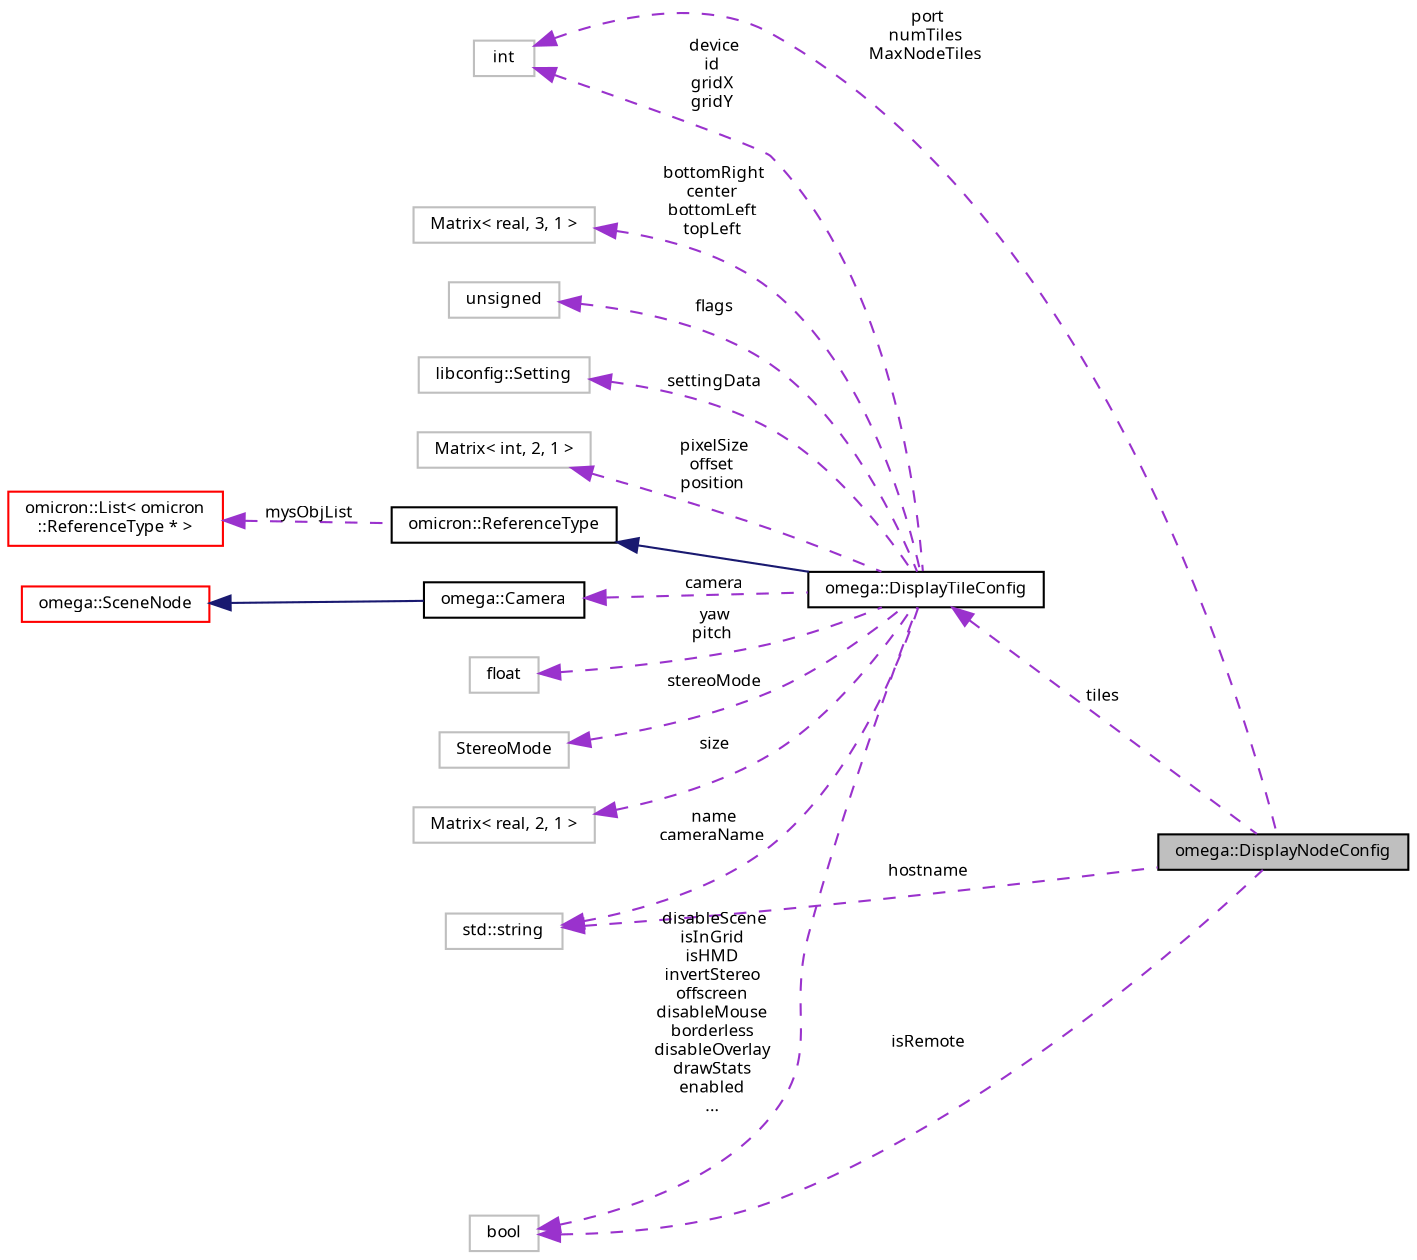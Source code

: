 digraph "omega::DisplayNodeConfig"
{
  bgcolor="transparent";
  edge [fontname="FreeSans.ttf",fontsize="8",labelfontname="FreeSans.ttf",labelfontsize="8"];
  node [fontname="FreeSans.ttf",fontsize="8",shape=record];
  rankdir="LR";
  Node1 [label="omega::DisplayNodeConfig",height=0.2,width=0.4,color="black", fillcolor="grey75", style="filled" fontcolor="black"];
  Node2 -> Node1 [dir="back",color="darkorchid3",fontsize="8",style="dashed",label=" tiles" ,fontname="FreeSans.ttf"];
  Node2 [label="omega::DisplayTileConfig",height=0.2,width=0.4,color="black",URL="$classomega_1_1_display_tile_config.html"];
  Node3 -> Node2 [dir="back",color="midnightblue",fontsize="8",style="solid",fontname="FreeSans.ttf"];
  Node3 [label="omicron::ReferenceType",height=0.2,width=0.4,color="black",URL="$classomicron_1_1_reference_type.html",tooltip="Implements a base class for reference-counted types. "];
  Node4 -> Node3 [dir="back",color="darkorchid3",fontsize="8",style="dashed",label=" mysObjList" ,fontname="FreeSans.ttf"];
  Node4 [label="omicron::List\< omicron\l::ReferenceType * \>",height=0.2,width=0.4,color="red",URL="$classomicron_1_1_list.html"];
  Node5 -> Node2 [dir="back",color="darkorchid3",fontsize="8",style="dashed",label=" camera" ,fontname="FreeSans.ttf"];
  Node5 [label="omega::Camera",height=0.2,width=0.4,color="black",URL="$classomega_1_1_camera.html",tooltip="The Camera class handles information about a view transformation, head tracking and optional target b..."];
  Node6 -> Node5 [dir="back",color="midnightblue",fontsize="8",style="solid",fontname="FreeSans.ttf"];
  Node6 [label="omega::SceneNode",height=0.2,width=0.4,color="red",URL="$classomega_1_1_scene_node.html",tooltip="Represents a node in the omegalib scene graph. "];
  Node7 -> Node2 [dir="back",color="darkorchid3",fontsize="8",style="dashed",label=" yaw\npitch" ,fontname="FreeSans.ttf"];
  Node7 [label="float",height=0.2,width=0.4,color="grey75"];
  Node8 -> Node2 [dir="back",color="darkorchid3",fontsize="8",style="dashed",label=" stereoMode" ,fontname="FreeSans.ttf"];
  Node8 [label="StereoMode",height=0.2,width=0.4,color="grey75"];
  Node9 -> Node2 [dir="back",color="darkorchid3",fontsize="8",style="dashed",label=" size" ,fontname="FreeSans.ttf"];
  Node9 [label="Matrix\< real, 2, 1 \>",height=0.2,width=0.4,color="grey75"];
  Node10 -> Node2 [dir="back",color="darkorchid3",fontsize="8",style="dashed",label=" bottomRight\ncenter\nbottomLeft\ntopLeft" ,fontname="FreeSans.ttf"];
  Node10 [label="Matrix\< real, 3, 1 \>",height=0.2,width=0.4,color="grey75"];
  Node11 -> Node2 [dir="back",color="darkorchid3",fontsize="8",style="dashed",label=" device\nid\ngridX\ngridY" ,fontname="FreeSans.ttf"];
  Node11 [label="int",height=0.2,width=0.4,color="grey75"];
  Node12 -> Node2 [dir="back",color="darkorchid3",fontsize="8",style="dashed",label=" name\ncameraName" ,fontname="FreeSans.ttf"];
  Node12 [label="std::string",height=0.2,width=0.4,color="grey75",tooltip="STL class. "];
  Node13 -> Node2 [dir="back",color="darkorchid3",fontsize="8",style="dashed",label=" disableScene\nisInGrid\nisHMD\ninvertStereo\noffscreen\ndisableMouse\nborderless\ndisableOverlay\ndrawStats\nenabled\n..." ,fontname="FreeSans.ttf"];
  Node13 [label="bool",height=0.2,width=0.4,color="grey75"];
  Node14 -> Node2 [dir="back",color="darkorchid3",fontsize="8",style="dashed",label=" flags" ,fontname="FreeSans.ttf"];
  Node14 [label="unsigned",height=0.2,width=0.4,color="grey75"];
  Node15 -> Node2 [dir="back",color="darkorchid3",fontsize="8",style="dashed",label=" settingData" ,fontname="FreeSans.ttf"];
  Node15 [label="libconfig::Setting",height=0.2,width=0.4,color="grey75"];
  Node16 -> Node2 [dir="back",color="darkorchid3",fontsize="8",style="dashed",label=" pixelSize\noffset\nposition" ,fontname="FreeSans.ttf"];
  Node16 [label="Matrix\< int, 2, 1 \>",height=0.2,width=0.4,color="grey75"];
  Node11 -> Node1 [dir="back",color="darkorchid3",fontsize="8",style="dashed",label=" port\nnumTiles\nMaxNodeTiles" ,fontname="FreeSans.ttf"];
  Node13 -> Node1 [dir="back",color="darkorchid3",fontsize="8",style="dashed",label=" isRemote" ,fontname="FreeSans.ttf"];
  Node12 -> Node1 [dir="back",color="darkorchid3",fontsize="8",style="dashed",label=" hostname" ,fontname="FreeSans.ttf"];
}
